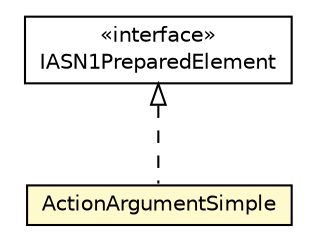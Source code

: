 #!/usr/local/bin/dot
#
# Class diagram 
# Generated by UMLGraph version R5_6-24-gf6e263 (http://www.umlgraph.org/)
#

digraph G {
	edge [fontname="Helvetica",fontsize=10,labelfontname="Helvetica",labelfontsize=10];
	node [fontname="Helvetica",fontsize=10,shape=plaintext];
	nodesep=0.25;
	ranksep=0.5;
	// org.universAAL.lddi.lib.ieeex73std.org.bn.coders.IASN1PreparedElement
	c1856408 [label=<<table title="org.universAAL.lddi.lib.ieeex73std.org.bn.coders.IASN1PreparedElement" border="0" cellborder="1" cellspacing="0" cellpadding="2" port="p" href="../../org/bn/coders/IASN1PreparedElement.html">
		<tr><td><table border="0" cellspacing="0" cellpadding="1">
<tr><td align="center" balign="center"> &#171;interface&#187; </td></tr>
<tr><td align="center" balign="center"> IASN1PreparedElement </td></tr>
		</table></td></tr>
		</table>>, URL="../../org/bn/coders/IASN1PreparedElement.html", fontname="Helvetica", fontcolor="black", fontsize=10.0];
	// org.universAAL.lddi.lib.ieeex73std.x73.p20601.ActionArgumentSimple
	c1856509 [label=<<table title="org.universAAL.lddi.lib.ieeex73std.x73.p20601.ActionArgumentSimple" border="0" cellborder="1" cellspacing="0" cellpadding="2" port="p" bgcolor="lemonChiffon" href="./ActionArgumentSimple.html">
		<tr><td><table border="0" cellspacing="0" cellpadding="1">
<tr><td align="center" balign="center"> ActionArgumentSimple </td></tr>
		</table></td></tr>
		</table>>, URL="./ActionArgumentSimple.html", fontname="Helvetica", fontcolor="black", fontsize=10.0];
	//org.universAAL.lddi.lib.ieeex73std.x73.p20601.ActionArgumentSimple implements org.universAAL.lddi.lib.ieeex73std.org.bn.coders.IASN1PreparedElement
	c1856408:p -> c1856509:p [dir=back,arrowtail=empty,style=dashed];
}

